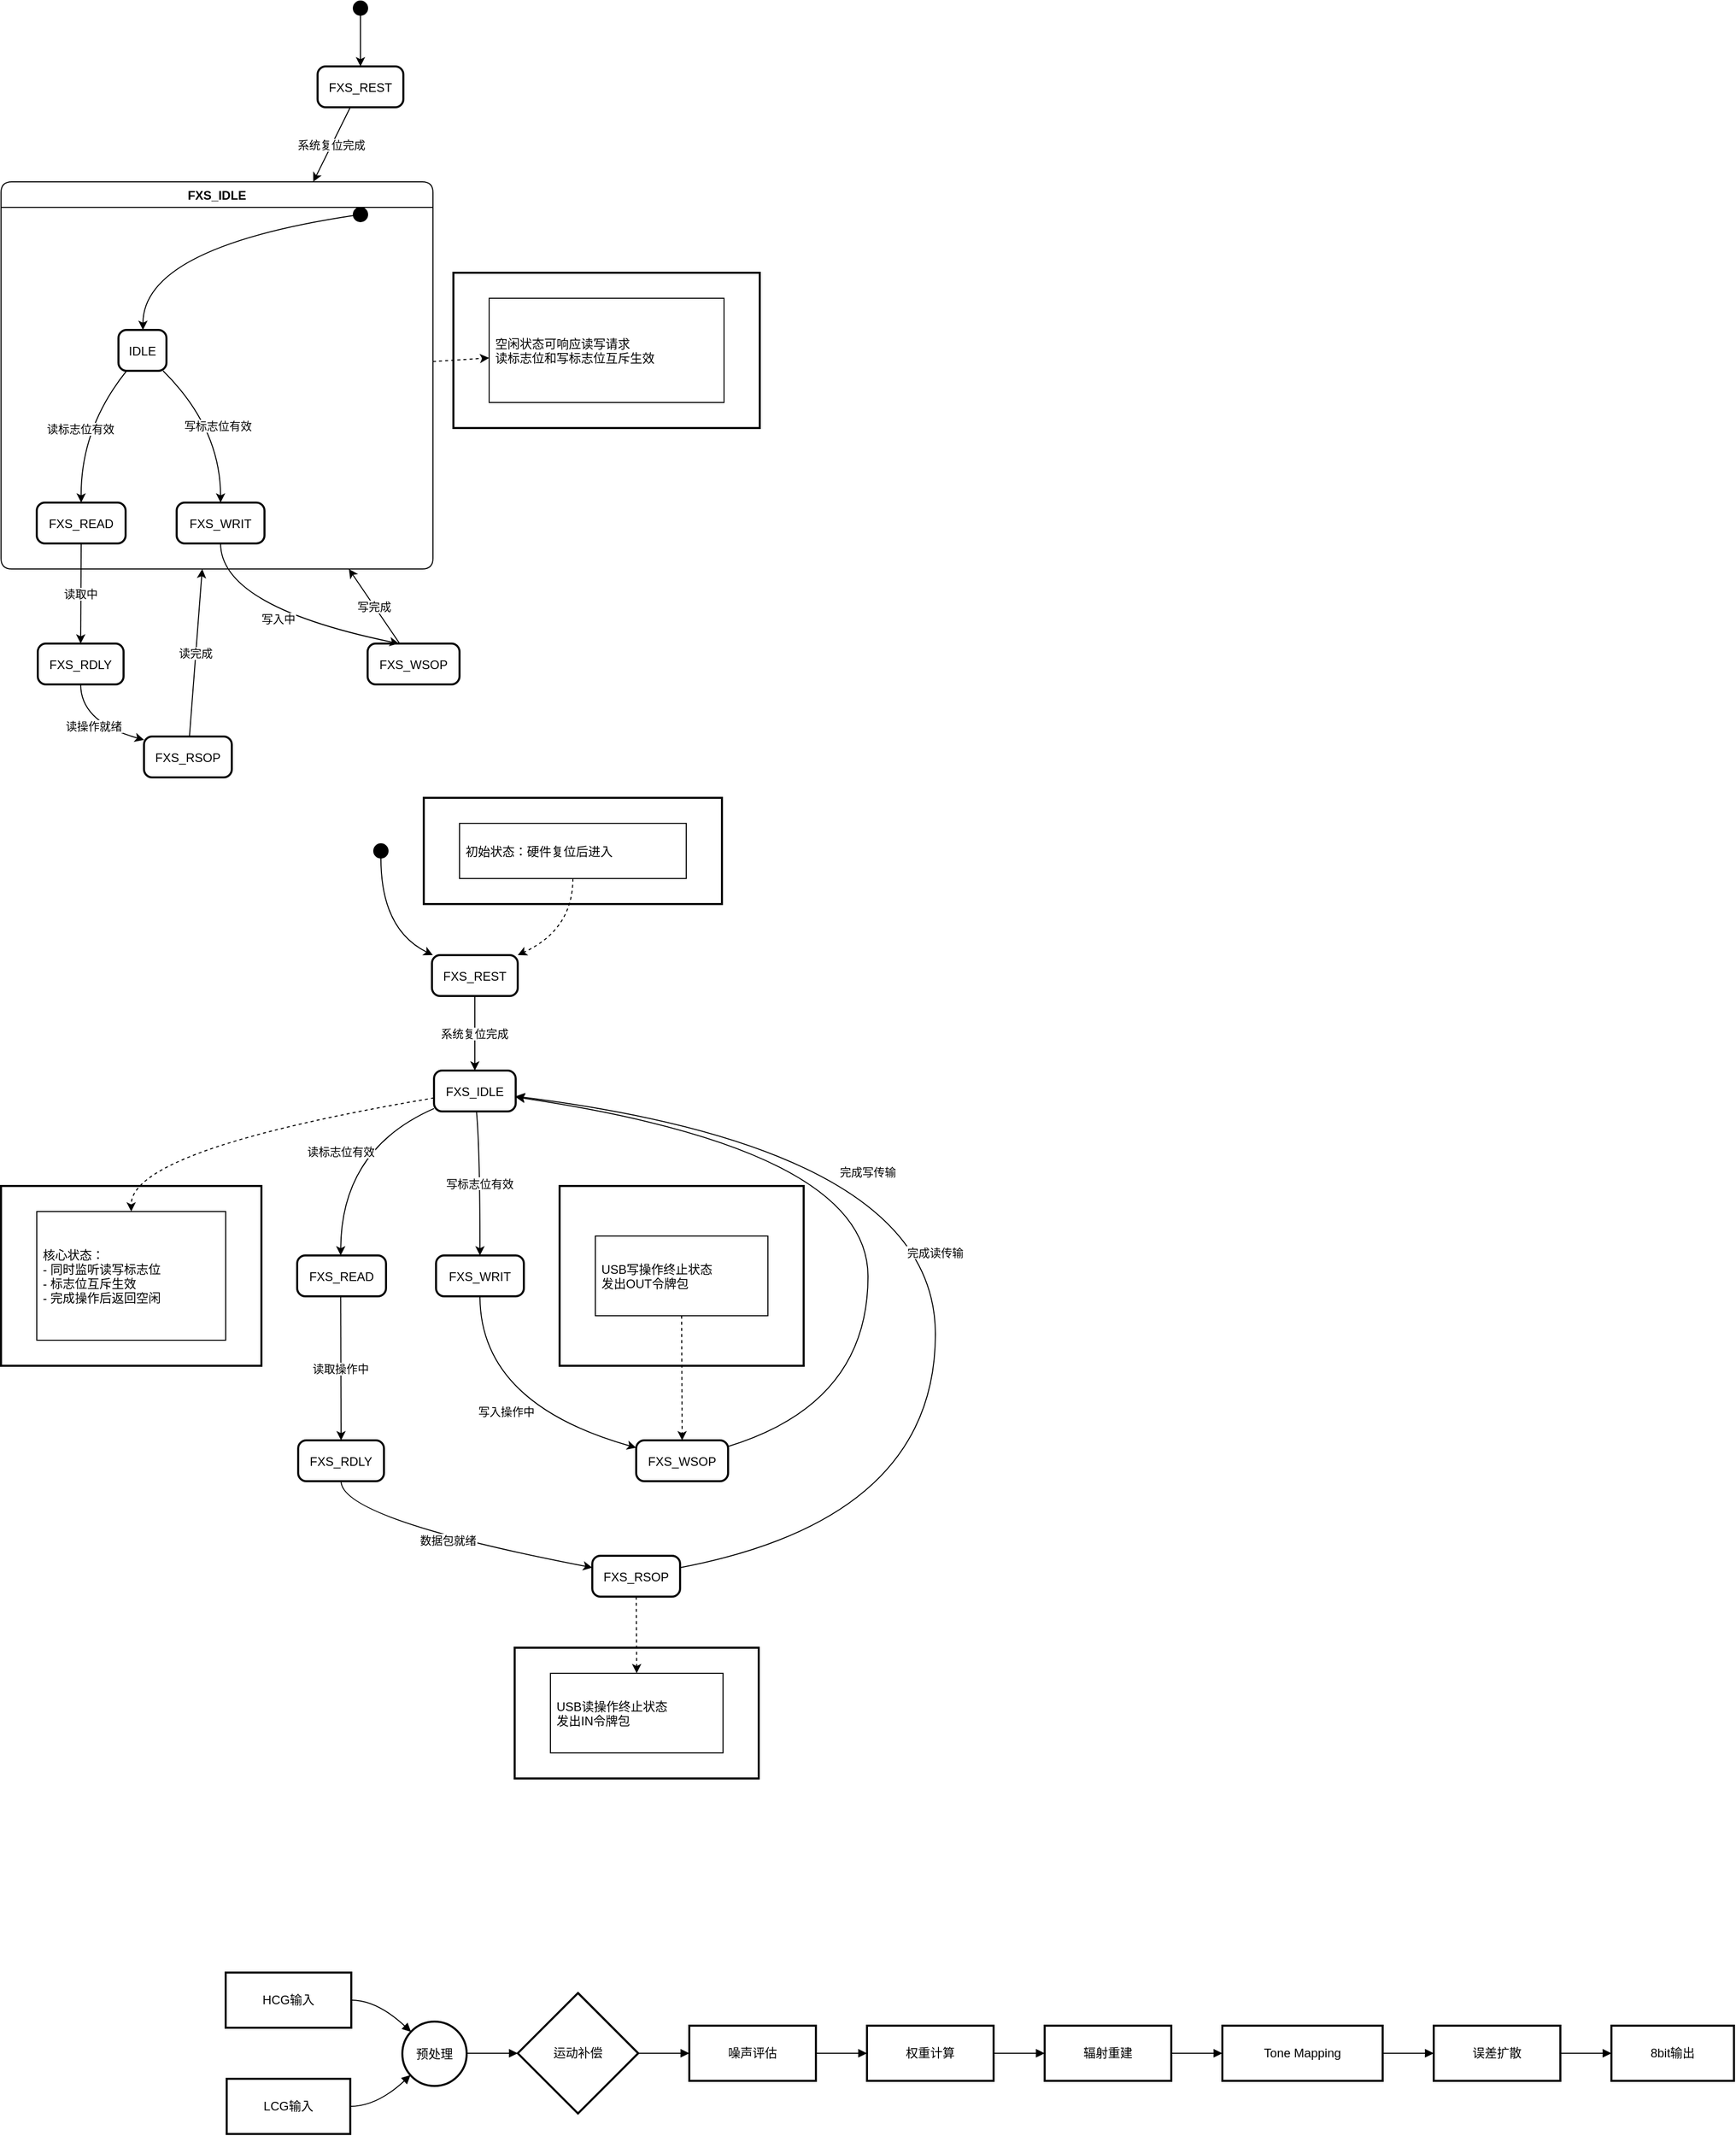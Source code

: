 <mxfile version="26.1.0">
  <diagram name="第 1 页" id="ZZkVuOEahO7oAKtpbx8t">
    <mxGraphModel dx="1649" dy="963" grid="1" gridSize="10" guides="1" tooltips="1" connect="1" arrows="1" fold="1" page="1" pageScale="1" pageWidth="827" pageHeight="1169" math="0" shadow="0">
      <root>
        <mxCell id="0" />
        <mxCell id="1" parent="0" />
        <mxCell id="IKQ1vTlZm1SLcinFUv_3-1" value="" style="ellipse;fillColor=strokeColor;" parent="1" vertex="1">
          <mxGeometry x="365" y="20" width="14" height="14" as="geometry" />
        </mxCell>
        <mxCell id="IKQ1vTlZm1SLcinFUv_3-2" value="FXS_REST" style="rounded=1;arcSize=20;strokeWidth=2" parent="1" vertex="1">
          <mxGeometry x="330" y="84" width="84" height="40" as="geometry" />
        </mxCell>
        <mxCell id="IKQ1vTlZm1SLcinFUv_3-3" value="FXS_IDLE" style="swimlane;fontStyle=1;align=center;verticalAlign=middle;startSize=25;container=0;collapsible=0;rounded=1;arcSize=14;dropTarget=0;" parent="1" vertex="1">
          <mxGeometry x="20" y="197" width="423" height="379" as="geometry" />
        </mxCell>
        <mxCell id="IKQ1vTlZm1SLcinFUv_3-4" value="" style="ellipse;fillColor=strokeColor;" parent="1" vertex="1">
          <mxGeometry x="365" y="222" width="14" height="14" as="geometry" />
        </mxCell>
        <mxCell id="IKQ1vTlZm1SLcinFUv_3-5" value="IDLE" style="rounded=1;arcSize=20;strokeWidth=2" parent="1" vertex="1">
          <mxGeometry x="135" y="342" width="47" height="40" as="geometry" />
        </mxCell>
        <mxCell id="IKQ1vTlZm1SLcinFUv_3-6" value="FXS_READ" style="rounded=1;arcSize=20;strokeWidth=2" parent="1" vertex="1">
          <mxGeometry x="55" y="511" width="87" height="40" as="geometry" />
        </mxCell>
        <mxCell id="IKQ1vTlZm1SLcinFUv_3-7" value="FXS_WRIT" style="rounded=1;arcSize=20;strokeWidth=2" parent="1" vertex="1">
          <mxGeometry x="192" y="511" width="86" height="40" as="geometry" />
        </mxCell>
        <mxCell id="IKQ1vTlZm1SLcinFUv_3-8" value="FXS_RDLY" style="rounded=1;arcSize=20;strokeWidth=2" parent="1" vertex="1">
          <mxGeometry x="56" y="649" width="84" height="40" as="geometry" />
        </mxCell>
        <mxCell id="IKQ1vTlZm1SLcinFUv_3-9" value="FXS_RSOP" style="rounded=1;arcSize=20;strokeWidth=2" parent="1" vertex="1">
          <mxGeometry x="160" y="740" width="86" height="40" as="geometry" />
        </mxCell>
        <mxCell id="IKQ1vTlZm1SLcinFUv_3-10" value="FXS_WSOP" style="rounded=1;arcSize=20;strokeWidth=2" parent="1" vertex="1">
          <mxGeometry x="379" y="649" width="90" height="40" as="geometry" />
        </mxCell>
        <mxCell id="IKQ1vTlZm1SLcinFUv_3-11" value="空闲状态可响应读写请求&#xa;        读标志位和写标志位互斥生效" style="whiteSpace=wrap;strokeWidth=2;" parent="1" vertex="1">
          <mxGeometry x="463" y="286" width="300" height="152" as="geometry" />
        </mxCell>
        <mxCell id="IKQ1vTlZm1SLcinFUv_3-12" value="空闲状态可响应读写请求&#xa;        读标志位和写标志位互斥生效" style="align=left;spacingLeft=4;" parent="1" vertex="1">
          <mxGeometry x="498" y="311" width="230" height="102" as="geometry" />
        </mxCell>
        <mxCell id="IKQ1vTlZm1SLcinFUv_3-13" value="" style="curved=1;startArrow=none;;exitX=0.5;exitY=1;entryX=0.5;entryY=0;rounded=0;" parent="1" source="IKQ1vTlZm1SLcinFUv_3-1" target="IKQ1vTlZm1SLcinFUv_3-2" edge="1">
          <mxGeometry relative="1" as="geometry">
            <Array as="points" />
          </mxGeometry>
        </mxCell>
        <mxCell id="IKQ1vTlZm1SLcinFUv_3-14" value="" style="curved=1;startArrow=none;;exitX=0;exitY=0.58;entryX=0.51;entryY=0;rounded=0;" parent="1" source="IKQ1vTlZm1SLcinFUv_3-4" target="IKQ1vTlZm1SLcinFUv_3-5" edge="1">
          <mxGeometry relative="1" as="geometry">
            <Array as="points">
              <mxPoint x="159" y="261" />
            </Array>
          </mxGeometry>
        </mxCell>
        <mxCell id="IKQ1vTlZm1SLcinFUv_3-15" value="读标志位有效" style="curved=1;startArrow=none;;exitX=0.17;exitY=1;entryX=0.5;entryY=0;rounded=0;" parent="1" source="IKQ1vTlZm1SLcinFUv_3-5" target="IKQ1vTlZm1SLcinFUv_3-6" edge="1">
          <mxGeometry relative="1" as="geometry">
            <Array as="points">
              <mxPoint x="98" y="438" />
            </Array>
          </mxGeometry>
        </mxCell>
        <mxCell id="IKQ1vTlZm1SLcinFUv_3-16" value="写标志位有效" style="curved=1;startArrow=none;;exitX=0.93;exitY=1;entryX=0.5;entryY=0;rounded=0;" parent="1" source="IKQ1vTlZm1SLcinFUv_3-5" target="IKQ1vTlZm1SLcinFUv_3-7" edge="1">
          <mxGeometry relative="1" as="geometry">
            <Array as="points">
              <mxPoint x="235" y="438" />
            </Array>
          </mxGeometry>
        </mxCell>
        <mxCell id="IKQ1vTlZm1SLcinFUv_3-17" value="读取中" style="curved=1;startArrow=none;;exitX=0.5;exitY=1;entryX=0.5;entryY=0;rounded=0;" parent="1" source="IKQ1vTlZm1SLcinFUv_3-6" target="IKQ1vTlZm1SLcinFUv_3-8" edge="1">
          <mxGeometry relative="1" as="geometry">
            <Array as="points" />
          </mxGeometry>
        </mxCell>
        <mxCell id="IKQ1vTlZm1SLcinFUv_3-18" value="读操作就绪" style="curved=1;startArrow=none;;exitX=0.5;exitY=1;entryX=0.01;entryY=0.09;rounded=0;" parent="1" source="IKQ1vTlZm1SLcinFUv_3-8" target="IKQ1vTlZm1SLcinFUv_3-9" edge="1">
          <mxGeometry relative="1" as="geometry">
            <Array as="points">
              <mxPoint x="98" y="726" />
            </Array>
          </mxGeometry>
        </mxCell>
        <mxCell id="IKQ1vTlZm1SLcinFUv_3-19" value="写入中" style="curved=1;startArrow=none;;exitX=0.5;exitY=1;entryX=0.34;entryY=0;rounded=0;" parent="1" source="IKQ1vTlZm1SLcinFUv_3-7" target="IKQ1vTlZm1SLcinFUv_3-10" edge="1">
          <mxGeometry relative="1" as="geometry">
            <Array as="points">
              <mxPoint x="235" y="613" />
            </Array>
          </mxGeometry>
        </mxCell>
        <mxCell id="IKQ1vTlZm1SLcinFUv_3-20" value="系统复位完成" style="curved=1;startArrow=none;;rounded=0;" parent="1" source="IKQ1vTlZm1SLcinFUv_3-2" target="IKQ1vTlZm1SLcinFUv_3-3" edge="1">
          <mxGeometry relative="1" as="geometry">
            <Array as="points" />
          </mxGeometry>
        </mxCell>
        <mxCell id="IKQ1vTlZm1SLcinFUv_3-21" value="读完成" style="curved=1;startArrow=none;;rounded=0;" parent="1" source="IKQ1vTlZm1SLcinFUv_3-9" target="IKQ1vTlZm1SLcinFUv_3-3" edge="1">
          <mxGeometry relative="1" as="geometry">
            <Array as="points" />
          </mxGeometry>
        </mxCell>
        <mxCell id="IKQ1vTlZm1SLcinFUv_3-22" value="写完成" style="curved=1;startArrow=none;;rounded=0;" parent="1" source="IKQ1vTlZm1SLcinFUv_3-10" target="IKQ1vTlZm1SLcinFUv_3-3" edge="1">
          <mxGeometry relative="1" as="geometry">
            <Array as="points" />
          </mxGeometry>
        </mxCell>
        <mxCell id="IKQ1vTlZm1SLcinFUv_3-23" value="" style="curved=1;dashed=1;startArrow=none;;rounded=0;" parent="1" source="IKQ1vTlZm1SLcinFUv_3-3" target="IKQ1vTlZm1SLcinFUv_3-12" edge="1">
          <mxGeometry relative="1" as="geometry">
            <Array as="points" />
          </mxGeometry>
        </mxCell>
        <mxCell id="NoqmyanOSq_DR54PsdZE-1" value="" style="ellipse;fillColor=strokeColor;" parent="1" vertex="1">
          <mxGeometry x="385" y="845" width="14" height="14" as="geometry" />
        </mxCell>
        <mxCell id="NoqmyanOSq_DR54PsdZE-2" value="FXS_REST" style="rounded=1;arcSize=20;strokeWidth=2" parent="1" vertex="1">
          <mxGeometry x="442" y="954" width="84" height="40" as="geometry" />
        </mxCell>
        <mxCell id="NoqmyanOSq_DR54PsdZE-3" value="FXS_IDLE" style="rounded=1;arcSize=20;strokeWidth=2" parent="1" vertex="1">
          <mxGeometry x="444" y="1067" width="80" height="40" as="geometry" />
        </mxCell>
        <mxCell id="NoqmyanOSq_DR54PsdZE-4" value="FXS_READ" style="rounded=1;arcSize=20;strokeWidth=2" parent="1" vertex="1">
          <mxGeometry x="310" y="1248" width="87" height="40" as="geometry" />
        </mxCell>
        <mxCell id="NoqmyanOSq_DR54PsdZE-5" value="FXS_WRIT" style="rounded=1;arcSize=20;strokeWidth=2" parent="1" vertex="1">
          <mxGeometry x="446" y="1248" width="86" height="40" as="geometry" />
        </mxCell>
        <mxCell id="NoqmyanOSq_DR54PsdZE-6" value="FXS_RDLY" style="rounded=1;arcSize=20;strokeWidth=2" parent="1" vertex="1">
          <mxGeometry x="311" y="1429" width="84" height="40" as="geometry" />
        </mxCell>
        <mxCell id="NoqmyanOSq_DR54PsdZE-7" value="FXS_RSOP" style="rounded=1;arcSize=20;strokeWidth=2" parent="1" vertex="1">
          <mxGeometry x="599" y="1542" width="86" height="40" as="geometry" />
        </mxCell>
        <mxCell id="NoqmyanOSq_DR54PsdZE-8" value="FXS_WSOP" style="rounded=1;arcSize=20;strokeWidth=2" parent="1" vertex="1">
          <mxGeometry x="642" y="1429" width="90" height="40" as="geometry" />
        </mxCell>
        <mxCell id="NoqmyanOSq_DR54PsdZE-9" value="初始状态：硬件复位后进入" style="whiteSpace=wrap;strokeWidth=2;" parent="1" vertex="1">
          <mxGeometry x="434" y="800" width="292" height="104" as="geometry" />
        </mxCell>
        <mxCell id="NoqmyanOSq_DR54PsdZE-10" value="初始状态：硬件复位后进入" style="align=left;spacingLeft=4;" parent="1" vertex="1">
          <mxGeometry x="469" y="825" width="222" height="54" as="geometry" />
        </mxCell>
        <mxCell id="NoqmyanOSq_DR54PsdZE-11" value="核心状态：&#xa;        - 同时监听读写标志位&#xa;        - 标志位互斥生效&#xa;        - 完成操作后返回空闲" style="whiteSpace=wrap;strokeWidth=2;" parent="1" vertex="1">
          <mxGeometry x="20" y="1180" width="255" height="176" as="geometry" />
        </mxCell>
        <mxCell id="NoqmyanOSq_DR54PsdZE-12" value="核心状态：&#xa;        - 同时监听读写标志位&#xa;        - 标志位互斥生效&#xa;        - 完成操作后返回空闲" style="align=left;spacingLeft=4;" parent="1" vertex="1">
          <mxGeometry x="55" y="1205" width="185" height="126" as="geometry" />
        </mxCell>
        <mxCell id="NoqmyanOSq_DR54PsdZE-13" value="USB读操作终止状态&#xa;        发出IN令牌包" style="whiteSpace=wrap;strokeWidth=2;" parent="1" vertex="1">
          <mxGeometry x="523" y="1632" width="239" height="128" as="geometry" />
        </mxCell>
        <mxCell id="NoqmyanOSq_DR54PsdZE-14" value="USB读操作终止状态&#xa;        发出IN令牌包" style="align=left;spacingLeft=4;" parent="1" vertex="1">
          <mxGeometry x="558" y="1657" width="169" height="78" as="geometry" />
        </mxCell>
        <mxCell id="NoqmyanOSq_DR54PsdZE-15" value="USB写操作终止状态&#xa;        发出OUT令牌包" style="whiteSpace=wrap;strokeWidth=2;" parent="1" vertex="1">
          <mxGeometry x="567" y="1180" width="239" height="176" as="geometry" />
        </mxCell>
        <mxCell id="NoqmyanOSq_DR54PsdZE-16" value="USB写操作终止状态&#xa;        发出OUT令牌包" style="align=left;spacingLeft=4;" parent="1" vertex="1">
          <mxGeometry x="602" y="1229" width="169" height="78" as="geometry" />
        </mxCell>
        <mxCell id="NoqmyanOSq_DR54PsdZE-17" value="" style="curved=1;startArrow=none;;exitX=0.48;exitY=1;entryX=0.01;entryY=0;rounded=0;" parent="1" source="NoqmyanOSq_DR54PsdZE-1" target="NoqmyanOSq_DR54PsdZE-2" edge="1">
          <mxGeometry relative="1" as="geometry">
            <Array as="points">
              <mxPoint x="392" y="929" />
            </Array>
          </mxGeometry>
        </mxCell>
        <mxCell id="NoqmyanOSq_DR54PsdZE-18" value="系统复位完成" style="curved=1;startArrow=none;;exitX=0.5;exitY=1;entryX=0.5;entryY=0;rounded=0;" parent="1" source="NoqmyanOSq_DR54PsdZE-2" target="NoqmyanOSq_DR54PsdZE-3" edge="1">
          <mxGeometry relative="1" as="geometry">
            <Array as="points" />
          </mxGeometry>
        </mxCell>
        <mxCell id="NoqmyanOSq_DR54PsdZE-19" value="读标志位有效" style="curved=1;startArrow=none;;exitX=0;exitY=0.93;entryX=0.49;entryY=0;rounded=0;" parent="1" source="NoqmyanOSq_DR54PsdZE-3" target="NoqmyanOSq_DR54PsdZE-4" edge="1">
          <mxGeometry relative="1" as="geometry">
            <Array as="points">
              <mxPoint x="353" y="1144" />
            </Array>
          </mxGeometry>
        </mxCell>
        <mxCell id="NoqmyanOSq_DR54PsdZE-20" value="写标志位有效" style="curved=1;startArrow=none;;exitX=0.52;exitY=1;entryX=0.5;entryY=0;rounded=0;" parent="1" source="NoqmyanOSq_DR54PsdZE-3" target="NoqmyanOSq_DR54PsdZE-5" edge="1">
          <mxGeometry relative="1" as="geometry">
            <Array as="points">
              <mxPoint x="489" y="1144" />
            </Array>
          </mxGeometry>
        </mxCell>
        <mxCell id="NoqmyanOSq_DR54PsdZE-21" value="读取操作中" style="curved=1;startArrow=none;;exitX=0.49;exitY=1;entryX=0.5;entryY=0;rounded=0;" parent="1" source="NoqmyanOSq_DR54PsdZE-4" target="NoqmyanOSq_DR54PsdZE-6" edge="1">
          <mxGeometry relative="1" as="geometry">
            <Array as="points" />
          </mxGeometry>
        </mxCell>
        <mxCell id="NoqmyanOSq_DR54PsdZE-22" value="数据包就绪" style="curved=1;startArrow=none;;exitX=0.5;exitY=1;entryX=0;entryY=0.29;rounded=0;" parent="1" source="NoqmyanOSq_DR54PsdZE-6" target="NoqmyanOSq_DR54PsdZE-7" edge="1">
          <mxGeometry relative="1" as="geometry">
            <Array as="points">
              <mxPoint x="353" y="1506" />
            </Array>
          </mxGeometry>
        </mxCell>
        <mxCell id="NoqmyanOSq_DR54PsdZE-23" value="完成读传输" style="curved=1;startArrow=none;;exitX=1;exitY=0.29;entryX=1;entryY=0.63;rounded=0;" parent="1" source="NoqmyanOSq_DR54PsdZE-7" target="NoqmyanOSq_DR54PsdZE-3" edge="1">
          <mxGeometry relative="1" as="geometry">
            <Array as="points">
              <mxPoint x="935" y="1506" />
              <mxPoint x="935" y="1144" />
            </Array>
          </mxGeometry>
        </mxCell>
        <mxCell id="NoqmyanOSq_DR54PsdZE-24" value="写入操作中" style="curved=1;startArrow=none;;exitX=0.5;exitY=1;entryX=0;entryY=0.18;rounded=0;" parent="1" source="NoqmyanOSq_DR54PsdZE-5" target="NoqmyanOSq_DR54PsdZE-8" edge="1">
          <mxGeometry relative="1" as="geometry">
            <Array as="points">
              <mxPoint x="489" y="1393" />
            </Array>
          </mxGeometry>
        </mxCell>
        <mxCell id="NoqmyanOSq_DR54PsdZE-25" value="完成写传输" style="curved=1;startArrow=none;;exitX=1;exitY=0.15;entryX=1;entryY=0.65;rounded=0;" parent="1" source="NoqmyanOSq_DR54PsdZE-8" target="NoqmyanOSq_DR54PsdZE-3" edge="1">
          <mxGeometry relative="1" as="geometry">
            <Array as="points">
              <mxPoint x="869" y="1393" />
              <mxPoint x="869" y="1144" />
            </Array>
          </mxGeometry>
        </mxCell>
        <mxCell id="NoqmyanOSq_DR54PsdZE-26" value="" style="curved=1;dashed=1;startArrow=none;;exitX=0.5;exitY=1;entryX=1;entryY=0;rounded=0;" parent="1" source="NoqmyanOSq_DR54PsdZE-10" target="NoqmyanOSq_DR54PsdZE-2" edge="1">
          <mxGeometry relative="1" as="geometry">
            <Array as="points">
              <mxPoint x="580" y="929" />
            </Array>
          </mxGeometry>
        </mxCell>
        <mxCell id="NoqmyanOSq_DR54PsdZE-27" value="" style="curved=1;dashed=1;startArrow=none;;exitX=0;exitY=0.67;entryX=0.5;entryY=0;rounded=0;" parent="1" source="NoqmyanOSq_DR54PsdZE-3" target="NoqmyanOSq_DR54PsdZE-12" edge="1">
          <mxGeometry relative="1" as="geometry">
            <Array as="points">
              <mxPoint x="147" y="1144" />
            </Array>
          </mxGeometry>
        </mxCell>
        <mxCell id="NoqmyanOSq_DR54PsdZE-28" value="" style="curved=1;dashed=1;startArrow=none;;exitX=0.5;exitY=1;entryX=0.5;entryY=0;rounded=0;" parent="1" source="NoqmyanOSq_DR54PsdZE-7" target="NoqmyanOSq_DR54PsdZE-14" edge="1">
          <mxGeometry relative="1" as="geometry">
            <Array as="points" />
          </mxGeometry>
        </mxCell>
        <mxCell id="NoqmyanOSq_DR54PsdZE-29" value="" style="curved=1;dashed=1;startArrow=none;;exitX=0.5;exitY=1;entryX=0.5;entryY=0;rounded=0;" parent="1" source="NoqmyanOSq_DR54PsdZE-16" target="NoqmyanOSq_DR54PsdZE-8" edge="1">
          <mxGeometry relative="1" as="geometry">
            <Array as="points" />
          </mxGeometry>
        </mxCell>
        <mxCell id="-RNaRKrEnsvEQi3MmTs9-1" value="HCG输入" style="whiteSpace=wrap;strokeWidth=2;" vertex="1" parent="1">
          <mxGeometry x="240" y="1950" width="123" height="54" as="geometry" />
        </mxCell>
        <mxCell id="-RNaRKrEnsvEQi3MmTs9-2" value="预处理" style="ellipse;aspect=fixed;strokeWidth=2;whiteSpace=wrap;" vertex="1" parent="1">
          <mxGeometry x="413" y="1998" width="63" height="63" as="geometry" />
        </mxCell>
        <mxCell id="-RNaRKrEnsvEQi3MmTs9-3" value="LCG输入" style="whiteSpace=wrap;strokeWidth=2;" vertex="1" parent="1">
          <mxGeometry x="241" y="2054" width="121" height="54" as="geometry" />
        </mxCell>
        <mxCell id="-RNaRKrEnsvEQi3MmTs9-4" value="运动补偿" style="rhombus;strokeWidth=2;whiteSpace=wrap;" vertex="1" parent="1">
          <mxGeometry x="526" y="1970" width="118" height="118" as="geometry" />
        </mxCell>
        <mxCell id="-RNaRKrEnsvEQi3MmTs9-5" value="噪声评估" style="whiteSpace=wrap;strokeWidth=2;" vertex="1" parent="1">
          <mxGeometry x="694" y="2002" width="124" height="54" as="geometry" />
        </mxCell>
        <mxCell id="-RNaRKrEnsvEQi3MmTs9-6" value="权重计算" style="whiteSpace=wrap;strokeWidth=2;" vertex="1" parent="1">
          <mxGeometry x="868" y="2002" width="124" height="54" as="geometry" />
        </mxCell>
        <mxCell id="-RNaRKrEnsvEQi3MmTs9-7" value="辐射重建" style="whiteSpace=wrap;strokeWidth=2;" vertex="1" parent="1">
          <mxGeometry x="1042" y="2002" width="124" height="54" as="geometry" />
        </mxCell>
        <mxCell id="-RNaRKrEnsvEQi3MmTs9-8" value="Tone Mapping" style="whiteSpace=wrap;strokeWidth=2;" vertex="1" parent="1">
          <mxGeometry x="1216" y="2002" width="157" height="54" as="geometry" />
        </mxCell>
        <mxCell id="-RNaRKrEnsvEQi3MmTs9-9" value="误差扩散" style="whiteSpace=wrap;strokeWidth=2;" vertex="1" parent="1">
          <mxGeometry x="1423" y="2002" width="124" height="54" as="geometry" />
        </mxCell>
        <mxCell id="-RNaRKrEnsvEQi3MmTs9-10" value="8bit输出" style="whiteSpace=wrap;strokeWidth=2;" vertex="1" parent="1">
          <mxGeometry x="1597" y="2002" width="120" height="54" as="geometry" />
        </mxCell>
        <mxCell id="-RNaRKrEnsvEQi3MmTs9-11" value="" style="curved=1;startArrow=none;endArrow=block;exitX=1;exitY=0.5;entryX=0;entryY=0.03;rounded=0;" edge="1" parent="1" source="-RNaRKrEnsvEQi3MmTs9-1" target="-RNaRKrEnsvEQi3MmTs9-2">
          <mxGeometry relative="1" as="geometry">
            <Array as="points">
              <mxPoint x="388" y="1977" />
            </Array>
          </mxGeometry>
        </mxCell>
        <mxCell id="-RNaRKrEnsvEQi3MmTs9-12" value="" style="curved=1;startArrow=none;endArrow=block;exitX=1;exitY=0.5;entryX=0;entryY=0.95;rounded=0;" edge="1" parent="1" source="-RNaRKrEnsvEQi3MmTs9-3" target="-RNaRKrEnsvEQi3MmTs9-2">
          <mxGeometry relative="1" as="geometry">
            <Array as="points">
              <mxPoint x="388" y="2081" />
            </Array>
          </mxGeometry>
        </mxCell>
        <mxCell id="-RNaRKrEnsvEQi3MmTs9-13" value="" style="curved=1;startArrow=none;endArrow=block;exitX=1;exitY=0.49;entryX=0;entryY=0.5;rounded=0;" edge="1" parent="1" source="-RNaRKrEnsvEQi3MmTs9-2" target="-RNaRKrEnsvEQi3MmTs9-4">
          <mxGeometry relative="1" as="geometry">
            <Array as="points" />
          </mxGeometry>
        </mxCell>
        <mxCell id="-RNaRKrEnsvEQi3MmTs9-14" value="" style="curved=1;startArrow=none;endArrow=block;exitX=1;exitY=0.5;entryX=0;entryY=0.5;rounded=0;" edge="1" parent="1" source="-RNaRKrEnsvEQi3MmTs9-4" target="-RNaRKrEnsvEQi3MmTs9-5">
          <mxGeometry relative="1" as="geometry">
            <Array as="points" />
          </mxGeometry>
        </mxCell>
        <mxCell id="-RNaRKrEnsvEQi3MmTs9-15" value="" style="curved=1;startArrow=none;endArrow=block;exitX=1;exitY=0.5;entryX=0;entryY=0.5;rounded=0;" edge="1" parent="1" source="-RNaRKrEnsvEQi3MmTs9-5" target="-RNaRKrEnsvEQi3MmTs9-6">
          <mxGeometry relative="1" as="geometry">
            <Array as="points" />
          </mxGeometry>
        </mxCell>
        <mxCell id="-RNaRKrEnsvEQi3MmTs9-16" value="" style="curved=1;startArrow=none;endArrow=block;exitX=1;exitY=0.5;entryX=0;entryY=0.5;rounded=0;" edge="1" parent="1" source="-RNaRKrEnsvEQi3MmTs9-6" target="-RNaRKrEnsvEQi3MmTs9-7">
          <mxGeometry relative="1" as="geometry">
            <Array as="points" />
          </mxGeometry>
        </mxCell>
        <mxCell id="-RNaRKrEnsvEQi3MmTs9-17" value="" style="curved=1;startArrow=none;endArrow=block;exitX=1;exitY=0.5;entryX=0;entryY=0.5;rounded=0;" edge="1" parent="1" source="-RNaRKrEnsvEQi3MmTs9-7" target="-RNaRKrEnsvEQi3MmTs9-8">
          <mxGeometry relative="1" as="geometry">
            <Array as="points" />
          </mxGeometry>
        </mxCell>
        <mxCell id="-RNaRKrEnsvEQi3MmTs9-18" value="" style="curved=1;startArrow=none;endArrow=block;exitX=1;exitY=0.5;entryX=0;entryY=0.5;rounded=0;" edge="1" parent="1" source="-RNaRKrEnsvEQi3MmTs9-8" target="-RNaRKrEnsvEQi3MmTs9-9">
          <mxGeometry relative="1" as="geometry">
            <Array as="points" />
          </mxGeometry>
        </mxCell>
        <mxCell id="-RNaRKrEnsvEQi3MmTs9-19" value="" style="curved=1;startArrow=none;endArrow=block;exitX=1;exitY=0.5;entryX=0;entryY=0.5;rounded=0;" edge="1" parent="1" source="-RNaRKrEnsvEQi3MmTs9-9" target="-RNaRKrEnsvEQi3MmTs9-10">
          <mxGeometry relative="1" as="geometry">
            <Array as="points" />
          </mxGeometry>
        </mxCell>
      </root>
    </mxGraphModel>
  </diagram>
</mxfile>
